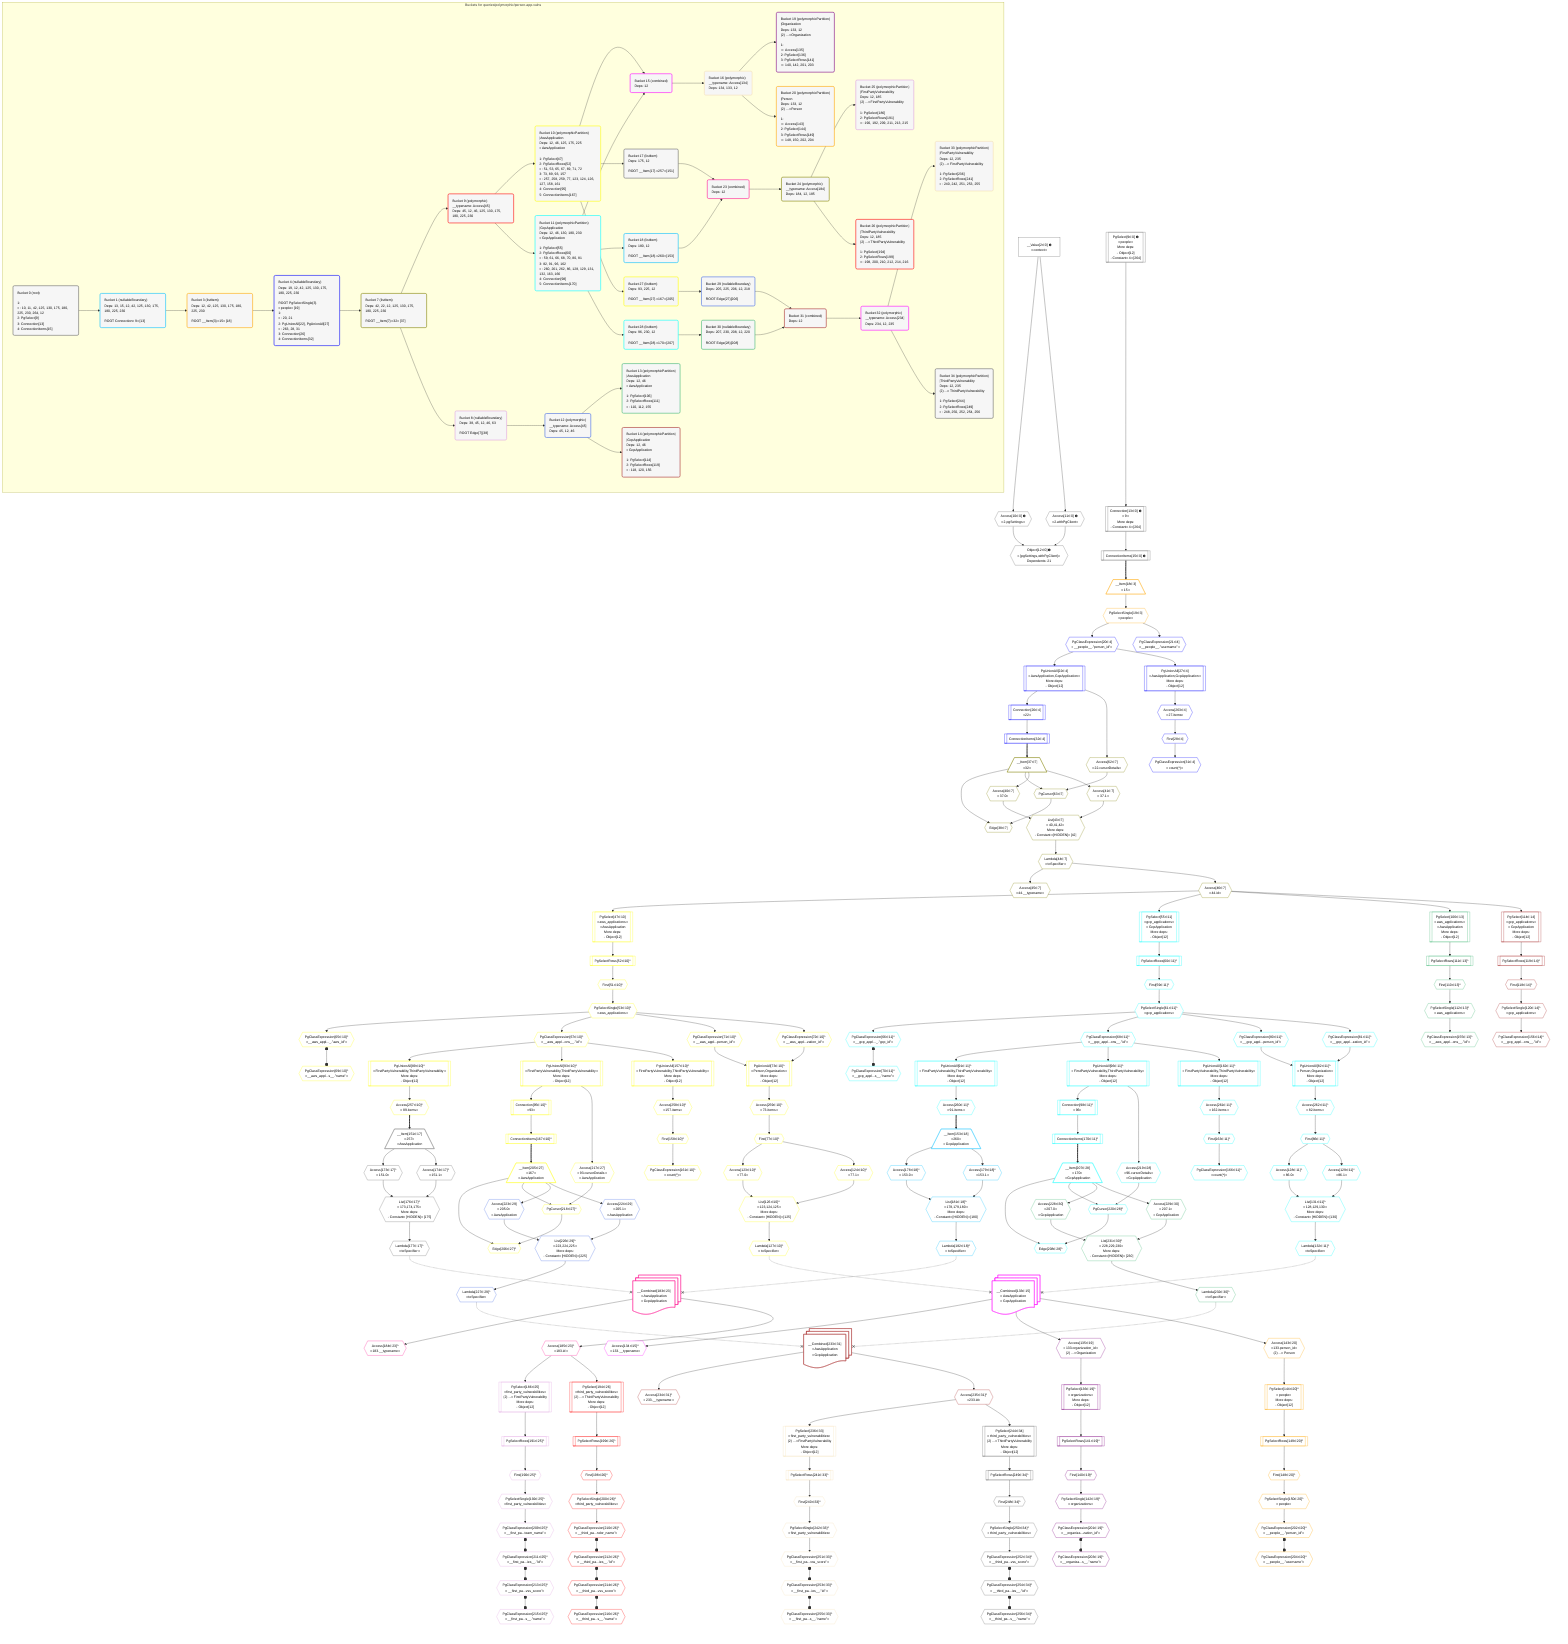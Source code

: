 %%{init: {'themeVariables': { 'fontSize': '12px'}}}%%
graph TD
    classDef path fill:#eee,stroke:#000,color:#000
    classDef plan fill:#fff,stroke-width:1px,color:#000
    classDef itemplan fill:#fff,stroke-width:2px,color:#000
    classDef unbatchedplan fill:#dff,stroke-width:1px,color:#000
    classDef sideeffectplan fill:#fcc,stroke-width:2px,color:#000
    classDef bucket fill:#f6f6f6,color:#000,stroke-width:2px,text-align:left

    subgraph "Buckets for queries/polymorphic/person-app-vulns"
    Bucket0("Bucket 0 (root)<br /><br />1: <br />ᐳ: 10, 11, 42, 125, 130, 175, 180, 225, 230, 264, 12<br />2: PgSelect[9]<br />3: Connection[13]<br />4: ConnectionItems[15]"):::bucket
    Bucket1("Bucket 1 (nullableBoundary)<br />Deps: 13, 15, 12, 42, 125, 130, 175, 180, 225, 230<br /><br />ROOT Connectionᐸ9ᐳ[13]"):::bucket
    Bucket3("Bucket 3 (listItem)<br />Deps: 12, 42, 125, 130, 175, 180, 225, 230<br /><br />ROOT __Item{3}ᐸ15ᐳ[18]"):::bucket
    Bucket4("Bucket 4 (nullableBoundary)<br />Deps: 19, 12, 42, 125, 130, 175, 180, 225, 230<br /><br />ROOT PgSelectSingle{3}ᐸpeopleᐳ[19]<br />1: <br />ᐳ: 20, 21<br />2: PgUnionAll[22], PgUnionAll[27]<br />ᐳ: 263, 28, 31<br />3: Connection[26]<br />4: ConnectionItems[32]"):::bucket
    Bucket7("Bucket 7 (listItem)<br />Deps: 42, 22, 12, 125, 130, 175, 180, 225, 230<br /><br />ROOT __Item{7}ᐸ32ᐳ[37]"):::bucket
    Bucket8("Bucket 8 (nullableBoundary)<br />Deps: 38, 45, 12, 46, 63<br /><br />ROOT Edge{7}[38]"):::bucket
    Bucket9("Bucket 9 (polymorphic)<br />__typename: Access[45]<br />Deps: 45, 12, 46, 125, 130, 175, 180, 225, 230"):::bucket
    Bucket10("Bucket 10 (polymorphicPartition)<br />|AwsApplication<br />Deps: 12, 46, 125, 175, 225<br />ᐳAwsApplication<br /><br />1: PgSelect[47]<br />2: PgSelectRows[52]<br />ᐳ: 51, 53, 65, 67, 69, 71, 72<br />3: 73, 89, 93, 157<br />ᐳ: 257, 258, 259, 77, 123, 124, 126, 127, 158, 161<br />4: Connection[95]<br />5: ConnectionItems[167]"):::bucket
    Bucket11("Bucket 11 (polymorphicPartition)<br />|GcpApplication<br />Deps: 12, 46, 130, 180, 230<br />ᐳGcpApplication<br /><br />1: PgSelect[55]<br />2: PgSelectRows[60]<br />ᐳ: 59, 61, 66, 68, 70, 80, 81<br />3: 82, 91, 96, 162<br />ᐳ: 260, 261, 262, 86, 128, 129, 131, 132, 163, 166<br />4: Connection[98]<br />5: ConnectionItems[170]"):::bucket
    Bucket12("Bucket 12 (polymorphic)<br />__typename: Access[45]<br />Deps: 45, 12, 46"):::bucket
    Bucket13("Bucket 13 (polymorphicPartition)<br />|AwsApplication<br />Deps: 12, 46<br />ᐳAwsApplication<br /><br />1: PgSelect[106]<br />2: PgSelectRows[111]<br />ᐳ: 110, 112, 155"):::bucket
    Bucket14("Bucket 14 (polymorphicPartition)<br />|GcpApplication<br />Deps: 12, 46<br />ᐳGcpApplication<br /><br />1: PgSelect[114]<br />2: PgSelectRows[119]<br />ᐳ: 118, 120, 156"):::bucket
    Bucket15("Bucket 15 (combined)<br />Deps: 12"):::bucket
    Bucket16("Bucket 16 (polymorphic)<br />__typename: Access[134]<br />Deps: 134, 133, 12"):::bucket
    Bucket17("Bucket 17 (listItem)<br />Deps: 175, 12<br /><br />ROOT __Item{17}ᐸ257ᐳ[151]"):::bucket
    Bucket18("Bucket 18 (listItem)<br />Deps: 180, 12<br /><br />ROOT __Item{18}ᐸ260ᐳ[153]"):::bucket
    Bucket19("Bucket 19 (polymorphicPartition)<br />|Organization<br />Deps: 133, 12<br />(2) ...ᐳOrganization<br /><br />1: <br />ᐳ: Access[135]<br />2: PgSelect[136]<br />3: PgSelectRows[141]<br />ᐳ: 140, 142, 201, 203"):::bucket
    Bucket20("Bucket 20 (polymorphicPartition)<br />|Person<br />Deps: 133, 12<br />(2) ...ᐳPerson<br /><br />1: <br />ᐳ: Access[143]<br />2: PgSelect[144]<br />3: PgSelectRows[149]<br />ᐳ: 148, 150, 202, 204"):::bucket
    Bucket23("Bucket 23 (combined)<br />Deps: 12"):::bucket
    Bucket24("Bucket 24 (polymorphic)<br />__typename: Access[184]<br />Deps: 184, 12, 185"):::bucket
    Bucket25("Bucket 25 (polymorphicPartition)<br />|FirstPartyVulnerability<br />Deps: 12, 185<br />(2) ...ᐳFirstPartyVulnerability<br /><br />1: PgSelect[186]<br />2: PgSelectRows[191]<br />ᐳ: 190, 192, 209, 211, 213, 215"):::bucket
    Bucket26("Bucket 26 (polymorphicPartition)<br />|ThirdPartyVulnerability<br />Deps: 12, 185<br />(2) ...ᐳThirdPartyVulnerability<br /><br />1: PgSelect[194]<br />2: PgSelectRows[199]<br />ᐳ: 198, 200, 210, 212, 214, 216"):::bucket
    Bucket27("Bucket 27 (listItem)<br />Deps: 93, 225, 12<br /><br />ROOT __Item{27}ᐸ167ᐳ[205]"):::bucket
    Bucket28("Bucket 28 (listItem)<br />Deps: 96, 230, 12<br /><br />ROOT __Item{28}ᐸ170ᐳ[207]"):::bucket
    Bucket29("Bucket 29 (nullableBoundary)<br />Deps: 205, 225, 206, 12, 218<br /><br />ROOT Edge{27}[206]"):::bucket
    Bucket30("Bucket 30 (nullableBoundary)<br />Deps: 207, 230, 208, 12, 220<br /><br />ROOT Edge{28}[208]"):::bucket
    Bucket31("Bucket 31 (combined)<br />Deps: 12"):::bucket
    Bucket32("Bucket 32 (polymorphic)<br />__typename: Access[234]<br />Deps: 234, 12, 235"):::bucket
    Bucket33("Bucket 33 (polymorphicPartition)<br />|FirstPartyVulnerability<br />Deps: 12, 235<br />(2) ...ᐳFirstPartyVulnerability<br /><br />1: PgSelect[236]<br />2: PgSelectRows[241]<br />ᐳ: 240, 242, 251, 253, 255"):::bucket
    Bucket34("Bucket 34 (polymorphicPartition)<br />|ThirdPartyVulnerability<br />Deps: 12, 235<br />(2) ...ᐳThirdPartyVulnerability<br /><br />1: PgSelect[244]<br />2: PgSelectRows[249]<br />ᐳ: 248, 250, 252, 254, 256"):::bucket
    end
    Bucket0 --> Bucket1
    Bucket1 --> Bucket3
    Bucket3 --> Bucket4
    Bucket4 --> Bucket7
    Bucket7 --> Bucket8 & Bucket9
    Bucket8 --> Bucket12
    Bucket9 --> Bucket10 & Bucket11
    Bucket10 --> Bucket15 & Bucket17 & Bucket27
    Bucket11 --> Bucket15 & Bucket18 & Bucket28
    Bucket12 --> Bucket13 & Bucket14
    Bucket15 --> Bucket16
    Bucket16 --> Bucket19 & Bucket20
    Bucket17 --> Bucket23
    Bucket18 --> Bucket23
    Bucket23 --> Bucket24
    Bucket24 --> Bucket25 & Bucket26
    Bucket27 --> Bucket29
    Bucket28 --> Bucket30
    Bucket29 --> Bucket31
    Bucket30 --> Bucket31
    Bucket31 --> Bucket32
    Bucket32 --> Bucket33 & Bucket34

    %% plan dependencies
    PgSelect9[["PgSelect[9∈0] ➊<br />ᐸpeopleᐳ<br />More deps:<br />- Object[12]<br />- Constantᐸ4ᐳ[264]"]]:::plan
    Object12{{"Object[12∈0] ➊<br />ᐸ{pgSettings,withPgClient}ᐳ<br />Dependents: 21"}}:::plan
    Access10{{"Access[10∈0] ➊<br />ᐸ2.pgSettingsᐳ"}}:::plan
    Access11{{"Access[11∈0] ➊<br />ᐸ2.withPgClientᐳ"}}:::plan
    Access10 & Access11 --> Object12
    Connection13[["Connection[13∈0] ➊<br />ᐸ9ᐳ<br />More deps:<br />- Constantᐸ4ᐳ[264]"]]:::plan
    PgSelect9 --> Connection13
    __Value2["__Value[2∈0] ➊<br />ᐸcontextᐳ"]:::plan
    __Value2 --> Access10
    __Value2 --> Access11
    ConnectionItems15[["ConnectionItems[15∈0] ➊"]]:::plan
    Connection13 --> ConnectionItems15
    __Item18[/"__Item[18∈3]<br />ᐸ15ᐳ"\]:::itemplan
    ConnectionItems15 ==> __Item18
    PgSelectSingle19{{"PgSelectSingle[19∈3]<br />ᐸpeopleᐳ"}}:::plan
    __Item18 --> PgSelectSingle19
    PgUnionAll22[["PgUnionAll[22∈4]<br />ᐸAwsApplication,GcpApplicationᐳ<br />More deps:<br />- Object[12]"]]:::plan
    PgClassExpression20{{"PgClassExpression[20∈4]<br />ᐸ__people__.”person_id”ᐳ"}}:::plan
    PgClassExpression20 --> PgUnionAll22
    PgUnionAll27[["PgUnionAll[27∈4]<br />ᐸAwsApplication,GcpApplicationᐳ<br />More deps:<br />- Object[12]"]]:::plan
    PgClassExpression20 --> PgUnionAll27
    PgSelectSingle19 --> PgClassExpression20
    PgClassExpression21{{"PgClassExpression[21∈4]<br />ᐸ__people__.”username”ᐳ"}}:::plan
    PgSelectSingle19 --> PgClassExpression21
    Connection26[["Connection[26∈4]<br />ᐸ22ᐳ"]]:::plan
    PgUnionAll22 --> Connection26
    First28{{"First[28∈4]"}}:::plan
    Access263{{"Access[263∈4]<br />ᐸ27.itemsᐳ"}}:::plan
    Access263 --> First28
    PgClassExpression31{{"PgClassExpression[31∈4]<br />ᐸcount(*)ᐳ"}}:::plan
    First28 --> PgClassExpression31
    ConnectionItems32[["ConnectionItems[32∈4]"]]:::plan
    Connection26 --> ConnectionItems32
    PgUnionAll27 --> Access263
    List43{{"List[43∈7]<br />ᐸ40,41,42ᐳ<br />More deps:<br />- Constantᐸ[HIDDEN]ᐳ[42]"}}:::plan
    Access40{{"Access[40∈7]<br />ᐸ37.0ᐳ"}}:::plan
    Access41{{"Access[41∈7]<br />ᐸ37.1ᐳ"}}:::plan
    Access40 & Access41 --> List43
    Edge38{{"Edge[38∈7]"}}:::plan
    __Item37[/"__Item[37∈7]<br />ᐸ32ᐳ"\]:::itemplan
    PgCursor63{{"PgCursor[63∈7]"}}:::plan
    __Item37 & PgCursor63 --> Edge38
    Access62{{"Access[62∈7]<br />ᐸ22.cursorDetailsᐳ"}}:::plan
    __Item37 & Access62 --> PgCursor63
    ConnectionItems32 ==> __Item37
    __Item37 --> Access40
    __Item37 --> Access41
    Lambda44{{"Lambda[44∈7]<br />ᐸtoSpecifierᐳ"}}:::plan
    List43 --> Lambda44
    Access45{{"Access[45∈7]<br />ᐸ44.__typenameᐳ"}}:::plan
    Lambda44 --> Access45
    Access46{{"Access[46∈7]<br />ᐸ44.idᐳ"}}:::plan
    Lambda44 --> Access46
    PgUnionAll22 --> Access62
    PgUnionAll73[["PgUnionAll[73∈10]^<br />ᐸPerson,Organizationᐳ<br />More deps:<br />- Object[12]"]]:::plan
    PgClassExpression71{{"PgClassExpression[71∈10]^<br />ᐸ__aws_appl...person_id”ᐳ"}}:::plan
    PgClassExpression72{{"PgClassExpression[72∈10]^<br />ᐸ__aws_appl...zation_id”ᐳ"}}:::plan
    PgClassExpression71 & PgClassExpression72 --> PgUnionAll73
    List126{{"List[126∈10]^<br />ᐸ123,124,125ᐳ<br />More deps:<br />- Constantᐸ[HIDDEN]ᐳ[125]"}}:::plan
    Access123{{"Access[123∈10]^<br />ᐸ77.0ᐳ"}}:::plan
    Access124{{"Access[124∈10]^<br />ᐸ77.1ᐳ"}}:::plan
    Access123 & Access124 --> List126
    PgSelect47[["PgSelect[47∈10]<br />ᐸaws_applicationsᐳ<br />ᐳAwsApplication<br />More deps:<br />- Object[12]"]]:::plan
    Access46 --> PgSelect47
    PgUnionAll89[["PgUnionAll[89∈10]^<br />ᐸFirstPartyVulnerability,ThirdPartyVulnerabilityᐳ<br />More deps:<br />- Object[12]"]]:::plan
    PgClassExpression67{{"PgClassExpression[67∈10]^<br />ᐸ__aws_appl...ons__.”id”ᐳ"}}:::plan
    PgClassExpression67 --> PgUnionAll89
    PgUnionAll93[["PgUnionAll[93∈10]^<br />ᐸFirstPartyVulnerability,ThirdPartyVulnerabilityᐳ<br />More deps:<br />- Object[12]"]]:::plan
    PgClassExpression67 --> PgUnionAll93
    PgUnionAll157[["PgUnionAll[157∈10]^<br />ᐸFirstPartyVulnerability,ThirdPartyVulnerabilityᐳ<br />More deps:<br />- Object[12]"]]:::plan
    PgClassExpression67 --> PgUnionAll157
    First51{{"First[51∈10]^"}}:::plan
    PgSelectRows52[["PgSelectRows[52∈10]^"]]:::plan
    PgSelectRows52 --> First51
    PgSelect47 --> PgSelectRows52
    PgSelectSingle53{{"PgSelectSingle[53∈10]^<br />ᐸaws_applicationsᐳ"}}:::plan
    First51 --> PgSelectSingle53
    PgClassExpression65{{"PgClassExpression[65∈10]^<br />ᐸ__aws_appl..._.”aws_id”ᐳ"}}:::plan
    PgSelectSingle53 --> PgClassExpression65
    PgSelectSingle53 --> PgClassExpression67
    PgClassExpression69{{"PgClassExpression[69∈10]^<br />ᐸ__aws_appl...s__.”name”ᐳ"}}:::plan
    PgClassExpression65 o--o PgClassExpression69
    PgSelectSingle53 --> PgClassExpression71
    PgSelectSingle53 --> PgClassExpression72
    First77{{"First[77∈10]^"}}:::plan
    Access259{{"Access[259∈10]^<br />ᐸ73.itemsᐳ"}}:::plan
    Access259 --> First77
    Connection95[["Connection[95∈10]^<br />ᐸ93ᐳ"]]:::plan
    PgUnionAll93 --> Connection95
    First77 --> Access123
    First77 --> Access124
    Lambda127{{"Lambda[127∈10]^<br />ᐸtoSpecifierᐳ"}}:::plan
    List126 --> Lambda127
    First158{{"First[158∈10]^"}}:::plan
    Access258{{"Access[258∈10]^<br />ᐸ157.itemsᐳ"}}:::plan
    Access258 --> First158
    PgClassExpression161{{"PgClassExpression[161∈10]^<br />ᐸcount(*)ᐳ"}}:::plan
    First158 --> PgClassExpression161
    ConnectionItems167[["ConnectionItems[167∈10]^"]]:::plan
    Connection95 --> ConnectionItems167
    Access257{{"Access[257∈10]^<br />ᐸ89.itemsᐳ"}}:::plan
    PgUnionAll89 --> Access257
    PgUnionAll157 --> Access258
    PgUnionAll73 --> Access259
    PgUnionAll82[["PgUnionAll[82∈11]^<br />ᐸPerson,Organizationᐳ<br />More deps:<br />- Object[12]"]]:::plan
    PgClassExpression80{{"PgClassExpression[80∈11]^<br />ᐸ__gcp_appl...person_id”ᐳ"}}:::plan
    PgClassExpression81{{"PgClassExpression[81∈11]^<br />ᐸ__gcp_appl...zation_id”ᐳ"}}:::plan
    PgClassExpression80 & PgClassExpression81 --> PgUnionAll82
    List131{{"List[131∈11]^<br />ᐸ128,129,130ᐳ<br />More deps:<br />- Constantᐸ[HIDDEN]ᐳ[130]"}}:::plan
    Access128{{"Access[128∈11]^<br />ᐸ86.0ᐳ"}}:::plan
    Access129{{"Access[129∈11]^<br />ᐸ86.1ᐳ"}}:::plan
    Access128 & Access129 --> List131
    PgSelect55[["PgSelect[55∈11]<br />ᐸgcp_applicationsᐳ<br />ᐳGcpApplication<br />More deps:<br />- Object[12]"]]:::plan
    Access46 --> PgSelect55
    PgUnionAll91[["PgUnionAll[91∈11]^<br />ᐸFirstPartyVulnerability,ThirdPartyVulnerabilityᐳ<br />More deps:<br />- Object[12]"]]:::plan
    PgClassExpression68{{"PgClassExpression[68∈11]^<br />ᐸ__gcp_appl...ons__.”id”ᐳ"}}:::plan
    PgClassExpression68 --> PgUnionAll91
    PgUnionAll96[["PgUnionAll[96∈11]^<br />ᐸFirstPartyVulnerability,ThirdPartyVulnerabilityᐳ<br />More deps:<br />- Object[12]"]]:::plan
    PgClassExpression68 --> PgUnionAll96
    PgUnionAll162[["PgUnionAll[162∈11]^<br />ᐸFirstPartyVulnerability,ThirdPartyVulnerabilityᐳ<br />More deps:<br />- Object[12]"]]:::plan
    PgClassExpression68 --> PgUnionAll162
    First59{{"First[59∈11]^"}}:::plan
    PgSelectRows60[["PgSelectRows[60∈11]^"]]:::plan
    PgSelectRows60 --> First59
    PgSelect55 --> PgSelectRows60
    PgSelectSingle61{{"PgSelectSingle[61∈11]^<br />ᐸgcp_applicationsᐳ"}}:::plan
    First59 --> PgSelectSingle61
    PgClassExpression66{{"PgClassExpression[66∈11]^<br />ᐸ__gcp_appl..._.”gcp_id”ᐳ"}}:::plan
    PgSelectSingle61 --> PgClassExpression66
    PgSelectSingle61 --> PgClassExpression68
    PgClassExpression70{{"PgClassExpression[70∈11]^<br />ᐸ__gcp_appl...s__.”name”ᐳ"}}:::plan
    PgClassExpression66 o--o PgClassExpression70
    PgSelectSingle61 --> PgClassExpression80
    PgSelectSingle61 --> PgClassExpression81
    First86{{"First[86∈11]^"}}:::plan
    Access262{{"Access[262∈11]^<br />ᐸ82.itemsᐳ"}}:::plan
    Access262 --> First86
    Connection98[["Connection[98∈11]^<br />ᐸ96ᐳ"]]:::plan
    PgUnionAll96 --> Connection98
    First86 --> Access128
    First86 --> Access129
    Lambda132{{"Lambda[132∈11]^<br />ᐸtoSpecifierᐳ"}}:::plan
    List131 --> Lambda132
    First163{{"First[163∈11]^"}}:::plan
    Access261{{"Access[261∈11]^<br />ᐸ162.itemsᐳ"}}:::plan
    Access261 --> First163
    PgClassExpression166{{"PgClassExpression[166∈11]^<br />ᐸcount(*)ᐳ"}}:::plan
    First163 --> PgClassExpression166
    ConnectionItems170[["ConnectionItems[170∈11]^"]]:::plan
    Connection98 --> ConnectionItems170
    Access260{{"Access[260∈11]^<br />ᐸ91.itemsᐳ"}}:::plan
    PgUnionAll91 --> Access260
    PgUnionAll162 --> Access261
    PgUnionAll82 --> Access262
    PgSelect106[["PgSelect[106∈13]<br />ᐸaws_applicationsᐳ<br />ᐳAwsApplication<br />More deps:<br />- Object[12]"]]:::plan
    Access46 --> PgSelect106
    First110{{"First[110∈13]^"}}:::plan
    PgSelectRows111[["PgSelectRows[111∈13]^"]]:::plan
    PgSelectRows111 --> First110
    PgSelect106 --> PgSelectRows111
    PgSelectSingle112{{"PgSelectSingle[112∈13]^<br />ᐸaws_applicationsᐳ"}}:::plan
    First110 --> PgSelectSingle112
    PgClassExpression155{{"PgClassExpression[155∈13]^<br />ᐸ__aws_appl...ons__.”id”ᐳ"}}:::plan
    PgSelectSingle112 --> PgClassExpression155
    PgSelect114[["PgSelect[114∈14]<br />ᐸgcp_applicationsᐳ<br />ᐳGcpApplication<br />More deps:<br />- Object[12]"]]:::plan
    Access46 --> PgSelect114
    First118{{"First[118∈14]^"}}:::plan
    PgSelectRows119[["PgSelectRows[119∈14]^"]]:::plan
    PgSelectRows119 --> First118
    PgSelect114 --> PgSelectRows119
    PgSelectSingle120{{"PgSelectSingle[120∈14]^<br />ᐸgcp_applicationsᐳ"}}:::plan
    First118 --> PgSelectSingle120
    PgClassExpression156{{"PgClassExpression[156∈14]^<br />ᐸ__gcp_appl...ons__.”id”ᐳ"}}:::plan
    PgSelectSingle120 --> PgClassExpression156
    Access134{{"Access[134∈15]^<br />ᐸ133.__typenameᐳ"}}:::plan
    __Value133:::plan@{shape: docs, label: "__Combined[133∈15]<br />ᐳAwsApplication<br />ᐳGcpApplication"}
    __Value133 --> Access134
    List176{{"List[176∈17]^<br />ᐸ173,174,175ᐳ<br />More deps:<br />- Constantᐸ[HIDDEN]ᐳ[175]"}}:::plan
    Access173{{"Access[173∈17]^<br />ᐸ151.0ᐳ"}}:::plan
    Access174{{"Access[174∈17]^<br />ᐸ151.1ᐳ"}}:::plan
    Access173 & Access174 --> List176
    __Item151[/"__Item[151∈17]<br />ᐸ257ᐳ<br />ᐳAwsApplication"\]:::itemplan
    Access257 ==> __Item151
    __Item151 --> Access173
    __Item151 --> Access174
    Lambda177{{"Lambda[177∈17]^<br />ᐸtoSpecifierᐳ"}}:::plan
    List176 --> Lambda177
    List181{{"List[181∈18]^<br />ᐸ178,179,180ᐳ<br />More deps:<br />- Constantᐸ[HIDDEN]ᐳ[180]"}}:::plan
    Access178{{"Access[178∈18]^<br />ᐸ153.0ᐳ"}}:::plan
    Access179{{"Access[179∈18]^<br />ᐸ153.1ᐳ"}}:::plan
    Access178 & Access179 --> List181
    __Item153[/"__Item[153∈18]<br />ᐸ260ᐳ<br />ᐳGcpApplication"\]:::itemplan
    Access260 ==> __Item153
    __Item153 --> Access178
    __Item153 --> Access179
    Lambda182{{"Lambda[182∈18]^<br />ᐸtoSpecifierᐳ"}}:::plan
    List181 --> Lambda182
    PgSelect136[["PgSelect[136∈19]^<br />ᐸorganizationsᐳ<br />More deps:<br />- Object[12]"]]:::plan
    Access135{{"Access[135∈19]<br />ᐸ133.organization_idᐳ<br />(2) ...ᐳOrganization"}}:::plan
    Access135 --> PgSelect136
    __Value133 --> Access135
    First140{{"First[140∈19]^"}}:::plan
    PgSelectRows141[["PgSelectRows[141∈19]^"]]:::plan
    PgSelectRows141 --> First140
    PgSelect136 --> PgSelectRows141
    PgSelectSingle142{{"PgSelectSingle[142∈19]^<br />ᐸorganizationsᐳ"}}:::plan
    First140 --> PgSelectSingle142
    PgClassExpression201{{"PgClassExpression[201∈19]^<br />ᐸ__organiza...zation_id”ᐳ"}}:::plan
    PgSelectSingle142 --> PgClassExpression201
    PgClassExpression203{{"PgClassExpression[203∈19]^<br />ᐸ__organiza...s__.”name”ᐳ"}}:::plan
    PgClassExpression201 o--o PgClassExpression203
    PgSelect144[["PgSelect[144∈20]^<br />ᐸpeopleᐳ<br />More deps:<br />- Object[12]"]]:::plan
    Access143{{"Access[143∈20]<br />ᐸ133.person_idᐳ<br />(2) ...ᐳPerson"}}:::plan
    Access143 --> PgSelect144
    __Value133 --> Access143
    First148{{"First[148∈20]^"}}:::plan
    PgSelectRows149[["PgSelectRows[149∈20]^"]]:::plan
    PgSelectRows149 --> First148
    PgSelect144 --> PgSelectRows149
    PgSelectSingle150{{"PgSelectSingle[150∈20]^<br />ᐸpeopleᐳ"}}:::plan
    First148 --> PgSelectSingle150
    PgClassExpression202{{"PgClassExpression[202∈20]^<br />ᐸ__people__.”person_id”ᐳ"}}:::plan
    PgSelectSingle150 --> PgClassExpression202
    PgClassExpression204{{"PgClassExpression[204∈20]^<br />ᐸ__people__.”username”ᐳ"}}:::plan
    PgClassExpression202 o--o PgClassExpression204
    Access184{{"Access[184∈23]^<br />ᐸ183.__typenameᐳ"}}:::plan
    __Value183:::plan@{shape: docs, label: "__Combined[183∈23]<br />ᐳAwsApplication<br />ᐳGcpApplication"}
    __Value183 --> Access184
    Access185{{"Access[185∈23]^<br />ᐸ183.idᐳ"}}:::plan
    __Value183 --> Access185
    PgSelect186[["PgSelect[186∈25]<br />ᐸfirst_party_vulnerabilitiesᐳ<br />(2) ...ᐳFirstPartyVulnerability<br />More deps:<br />- Object[12]"]]:::plan
    Access185 --> PgSelect186
    First190{{"First[190∈25]^"}}:::plan
    PgSelectRows191[["PgSelectRows[191∈25]^"]]:::plan
    PgSelectRows191 --> First190
    PgSelect186 --> PgSelectRows191
    PgSelectSingle192{{"PgSelectSingle[192∈25]^<br />ᐸfirst_party_vulnerabilitiesᐳ"}}:::plan
    First190 --> PgSelectSingle192
    PgClassExpression209{{"PgClassExpression[209∈25]^<br />ᐸ__first_pa...team_name”ᐳ"}}:::plan
    PgSelectSingle192 --> PgClassExpression209
    PgClassExpression211{{"PgClassExpression[211∈25]^<br />ᐸ__first_pa...ies__.”id”ᐳ"}}:::plan
    PgClassExpression209 o--o PgClassExpression211
    PgClassExpression213{{"PgClassExpression[213∈25]^<br />ᐸ__first_pa...vss_score”ᐳ"}}:::plan
    PgClassExpression211 o--o PgClassExpression213
    PgClassExpression215{{"PgClassExpression[215∈25]^<br />ᐸ__first_pa...s__.”name”ᐳ"}}:::plan
    PgClassExpression213 o--o PgClassExpression215
    PgSelect194[["PgSelect[194∈26]<br />ᐸthird_party_vulnerabilitiesᐳ<br />(2) ...ᐳThirdPartyVulnerability<br />More deps:<br />- Object[12]"]]:::plan
    Access185 --> PgSelect194
    First198{{"First[198∈26]^"}}:::plan
    PgSelectRows199[["PgSelectRows[199∈26]^"]]:::plan
    PgSelectRows199 --> First198
    PgSelect194 --> PgSelectRows199
    PgSelectSingle200{{"PgSelectSingle[200∈26]^<br />ᐸthird_party_vulnerabilitiesᐳ"}}:::plan
    First198 --> PgSelectSingle200
    PgClassExpression210{{"PgClassExpression[210∈26]^<br />ᐸ__third_pa...ndor_name”ᐳ"}}:::plan
    PgSelectSingle200 --> PgClassExpression210
    PgClassExpression212{{"PgClassExpression[212∈26]^<br />ᐸ__third_pa...ies__.”id”ᐳ"}}:::plan
    PgClassExpression210 o--o PgClassExpression212
    PgClassExpression214{{"PgClassExpression[214∈26]^<br />ᐸ__third_pa...vss_score”ᐳ"}}:::plan
    PgClassExpression212 o--o PgClassExpression214
    PgClassExpression216{{"PgClassExpression[216∈26]^<br />ᐸ__third_pa...s__.”name”ᐳ"}}:::plan
    PgClassExpression214 o--o PgClassExpression216
    Edge206{{"Edge[206∈27]^"}}:::plan
    __Item205[/"__Item[205∈27]<br />ᐸ167ᐳ<br />ᐳAwsApplication"\]:::itemplan
    PgCursor218{{"PgCursor[218∈27]^"}}:::plan
    __Item205 & PgCursor218 --> Edge206
    Access217{{"Access[217∈27]<br />ᐸ93.cursorDetailsᐳ<br />ᐳAwsApplication"}}:::plan
    __Item205 & Access217 --> PgCursor218
    ConnectionItems167 ==> __Item205
    PgUnionAll93 --> Access217
    Edge208{{"Edge[208∈28]^"}}:::plan
    __Item207[/"__Item[207∈28]<br />ᐸ170ᐳ<br />ᐳGcpApplication"\]:::itemplan
    PgCursor220{{"PgCursor[220∈28]^"}}:::plan
    __Item207 & PgCursor220 --> Edge208
    Access219{{"Access[219∈28]<br />ᐸ96.cursorDetailsᐳ<br />ᐳGcpApplication"}}:::plan
    __Item207 & Access219 --> PgCursor220
    ConnectionItems170 ==> __Item207
    PgUnionAll96 --> Access219
    List226{{"List[226∈29]^<br />ᐸ223,224,225ᐳ<br />More deps:<br />- Constantᐸ[HIDDEN]ᐳ[225]"}}:::plan
    Access223{{"Access[223∈29]<br />ᐸ205.0ᐳ<br />ᐳAwsApplication"}}:::plan
    Access224{{"Access[224∈29]<br />ᐸ205.1ᐳ<br />ᐳAwsApplication"}}:::plan
    Access223 & Access224 --> List226
    __Item205 --> Access223
    __Item205 --> Access224
    Lambda227{{"Lambda[227∈29]^<br />ᐸtoSpecifierᐳ"}}:::plan
    List226 --> Lambda227
    List231{{"List[231∈30]^<br />ᐸ228,229,230ᐳ<br />More deps:<br />- Constantᐸ[HIDDEN]ᐳ[230]"}}:::plan
    Access228{{"Access[228∈30]<br />ᐸ207.0ᐳ<br />ᐳGcpApplication"}}:::plan
    Access229{{"Access[229∈30]<br />ᐸ207.1ᐳ<br />ᐳGcpApplication"}}:::plan
    Access228 & Access229 --> List231
    __Item207 --> Access228
    __Item207 --> Access229
    Lambda232{{"Lambda[232∈30]^<br />ᐸtoSpecifierᐳ"}}:::plan
    List231 --> Lambda232
    Access234{{"Access[234∈31]^<br />ᐸ233.__typenameᐳ"}}:::plan
    __Value233:::plan@{shape: docs, label: "__Combined[233∈31]<br />ᐳAwsApplication<br />ᐳGcpApplication"}
    __Value233 --> Access234
    Access235{{"Access[235∈31]^<br />ᐸ233.idᐳ"}}:::plan
    __Value233 --> Access235
    PgSelect236[["PgSelect[236∈33]<br />ᐸfirst_party_vulnerabilitiesᐳ<br />(2) ...ᐳFirstPartyVulnerability<br />More deps:<br />- Object[12]"]]:::plan
    Access235 --> PgSelect236
    First240{{"First[240∈33]^"}}:::plan
    PgSelectRows241[["PgSelectRows[241∈33]^"]]:::plan
    PgSelectRows241 --> First240
    PgSelect236 --> PgSelectRows241
    PgSelectSingle242{{"PgSelectSingle[242∈33]^<br />ᐸfirst_party_vulnerabilitiesᐳ"}}:::plan
    First240 --> PgSelectSingle242
    PgClassExpression251{{"PgClassExpression[251∈33]^<br />ᐸ__first_pa...vss_score”ᐳ"}}:::plan
    PgSelectSingle242 --> PgClassExpression251
    PgClassExpression253{{"PgClassExpression[253∈33]^<br />ᐸ__first_pa...ies__.”id”ᐳ"}}:::plan
    PgClassExpression251 o--o PgClassExpression253
    PgClassExpression255{{"PgClassExpression[255∈33]^<br />ᐸ__first_pa...s__.”name”ᐳ"}}:::plan
    PgClassExpression253 o--o PgClassExpression255
    PgSelect244[["PgSelect[244∈34]<br />ᐸthird_party_vulnerabilitiesᐳ<br />(2) ...ᐳThirdPartyVulnerability<br />More deps:<br />- Object[12]"]]:::plan
    Access235 --> PgSelect244
    First248{{"First[248∈34]^"}}:::plan
    PgSelectRows249[["PgSelectRows[249∈34]^"]]:::plan
    PgSelectRows249 --> First248
    PgSelect244 --> PgSelectRows249
    PgSelectSingle250{{"PgSelectSingle[250∈34]^<br />ᐸthird_party_vulnerabilitiesᐳ"}}:::plan
    First248 --> PgSelectSingle250
    PgClassExpression252{{"PgClassExpression[252∈34]^<br />ᐸ__third_pa...vss_score”ᐳ"}}:::plan
    PgSelectSingle250 --> PgClassExpression252
    PgClassExpression254{{"PgClassExpression[254∈34]^<br />ᐸ__third_pa...ies__.”id”ᐳ"}}:::plan
    PgClassExpression252 o--o PgClassExpression254
    PgClassExpression256{{"PgClassExpression[256∈34]^<br />ᐸ__third_pa...s__.”name”ᐳ"}}:::plan
    PgClassExpression254 o--o PgClassExpression256

    %% define steps
    classDef bucket0 stroke:#696969
    class Bucket0,__Value2,PgSelect9,Access10,Access11,Object12,Connection13,ConnectionItems15 bucket0
    classDef bucket1 stroke:#00bfff
    class Bucket1 bucket1
    classDef bucket3 stroke:#ffa500
    class Bucket3,__Item18,PgSelectSingle19 bucket3
    classDef bucket4 stroke:#0000ff
    class Bucket4,PgClassExpression20,PgClassExpression21,PgUnionAll22,Connection26,PgUnionAll27,First28,PgClassExpression31,ConnectionItems32,Access263 bucket4
    classDef bucket7 stroke:#808000
    class Bucket7,__Item37,Edge38,Access40,Access41,List43,Lambda44,Access45,Access46,Access62,PgCursor63 bucket7
    classDef bucket8 stroke:#dda0dd
    class Bucket8 bucket8
    classDef bucket9 stroke:#ff0000
    class Bucket9 bucket9
    classDef bucket10 stroke:#ffff00
    class Bucket10,PgSelect47,First51,PgSelectRows52,PgSelectSingle53,PgClassExpression65,PgClassExpression67,PgClassExpression69,PgClassExpression71,PgClassExpression72,PgUnionAll73,First77,PgUnionAll89,PgUnionAll93,Connection95,Access123,Access124,List126,Lambda127,PgUnionAll157,First158,PgClassExpression161,ConnectionItems167,Access257,Access258,Access259 bucket10
    classDef bucket11 stroke:#00ffff
    class Bucket11,PgSelect55,First59,PgSelectRows60,PgSelectSingle61,PgClassExpression66,PgClassExpression68,PgClassExpression70,PgClassExpression80,PgClassExpression81,PgUnionAll82,First86,PgUnionAll91,PgUnionAll96,Connection98,Access128,Access129,List131,Lambda132,PgUnionAll162,First163,PgClassExpression166,ConnectionItems170,Access260,Access261,Access262 bucket11
    classDef bucket12 stroke:#4169e1
    class Bucket12 bucket12
    classDef bucket13 stroke:#3cb371
    class Bucket13,PgSelect106,First110,PgSelectRows111,PgSelectSingle112,PgClassExpression155 bucket13
    classDef bucket14 stroke:#a52a2a
    class Bucket14,PgSelect114,First118,PgSelectRows119,PgSelectSingle120,PgClassExpression156 bucket14
    classDef bucket15 stroke:#ff00ff
    class Bucket15,__Value133,Access134 bucket15
    classDef bucket16 stroke:#f5deb3
    class Bucket16 bucket16
    classDef bucket17 stroke:#696969
    class Bucket17,__Item151,Access173,Access174,List176,Lambda177 bucket17
    classDef bucket18 stroke:#00bfff
    class Bucket18,__Item153,Access178,Access179,List181,Lambda182 bucket18
    classDef bucket19 stroke:#7f007f
    class Bucket19,Access135,PgSelect136,First140,PgSelectRows141,PgSelectSingle142,PgClassExpression201,PgClassExpression203 bucket19
    classDef bucket20 stroke:#ffa500
    class Bucket20,Access143,PgSelect144,First148,PgSelectRows149,PgSelectSingle150,PgClassExpression202,PgClassExpression204 bucket20
    classDef bucket23 stroke:#ff1493
    class Bucket23,__Value183,Access184,Access185 bucket23
    classDef bucket24 stroke:#808000
    class Bucket24 bucket24
    classDef bucket25 stroke:#dda0dd
    class Bucket25,PgSelect186,First190,PgSelectRows191,PgSelectSingle192,PgClassExpression209,PgClassExpression211,PgClassExpression213,PgClassExpression215 bucket25
    classDef bucket26 stroke:#ff0000
    class Bucket26,PgSelect194,First198,PgSelectRows199,PgSelectSingle200,PgClassExpression210,PgClassExpression212,PgClassExpression214,PgClassExpression216 bucket26
    classDef bucket27 stroke:#ffff00
    class Bucket27,__Item205,Edge206,Access217,PgCursor218 bucket27
    classDef bucket28 stroke:#00ffff
    class Bucket28,__Item207,Edge208,Access219,PgCursor220 bucket28
    classDef bucket29 stroke:#4169e1
    class Bucket29,Access223,Access224,List226,Lambda227 bucket29
    classDef bucket30 stroke:#3cb371
    class Bucket30,Access228,Access229,List231,Lambda232 bucket30
    classDef bucket31 stroke:#a52a2a
    class Bucket31,__Value233,Access234,Access235 bucket31
    classDef bucket32 stroke:#ff00ff
    class Bucket32 bucket32
    classDef bucket33 stroke:#f5deb3
    class Bucket33,PgSelect236,First240,PgSelectRows241,PgSelectSingle242,PgClassExpression251,PgClassExpression253,PgClassExpression255 bucket33
    classDef bucket34 stroke:#696969
    class Bucket34,PgSelect244,First248,PgSelectRows249,PgSelectSingle250,PgClassExpression252,PgClassExpression254,PgClassExpression256 bucket34

    Lambda127 -.-x __Value133
    Lambda132 -.-x __Value133
    Lambda177 -.-x __Value183
    Lambda182 -.-x __Value183
    Lambda227 -.-x __Value233
    Lambda232 -.-x __Value233